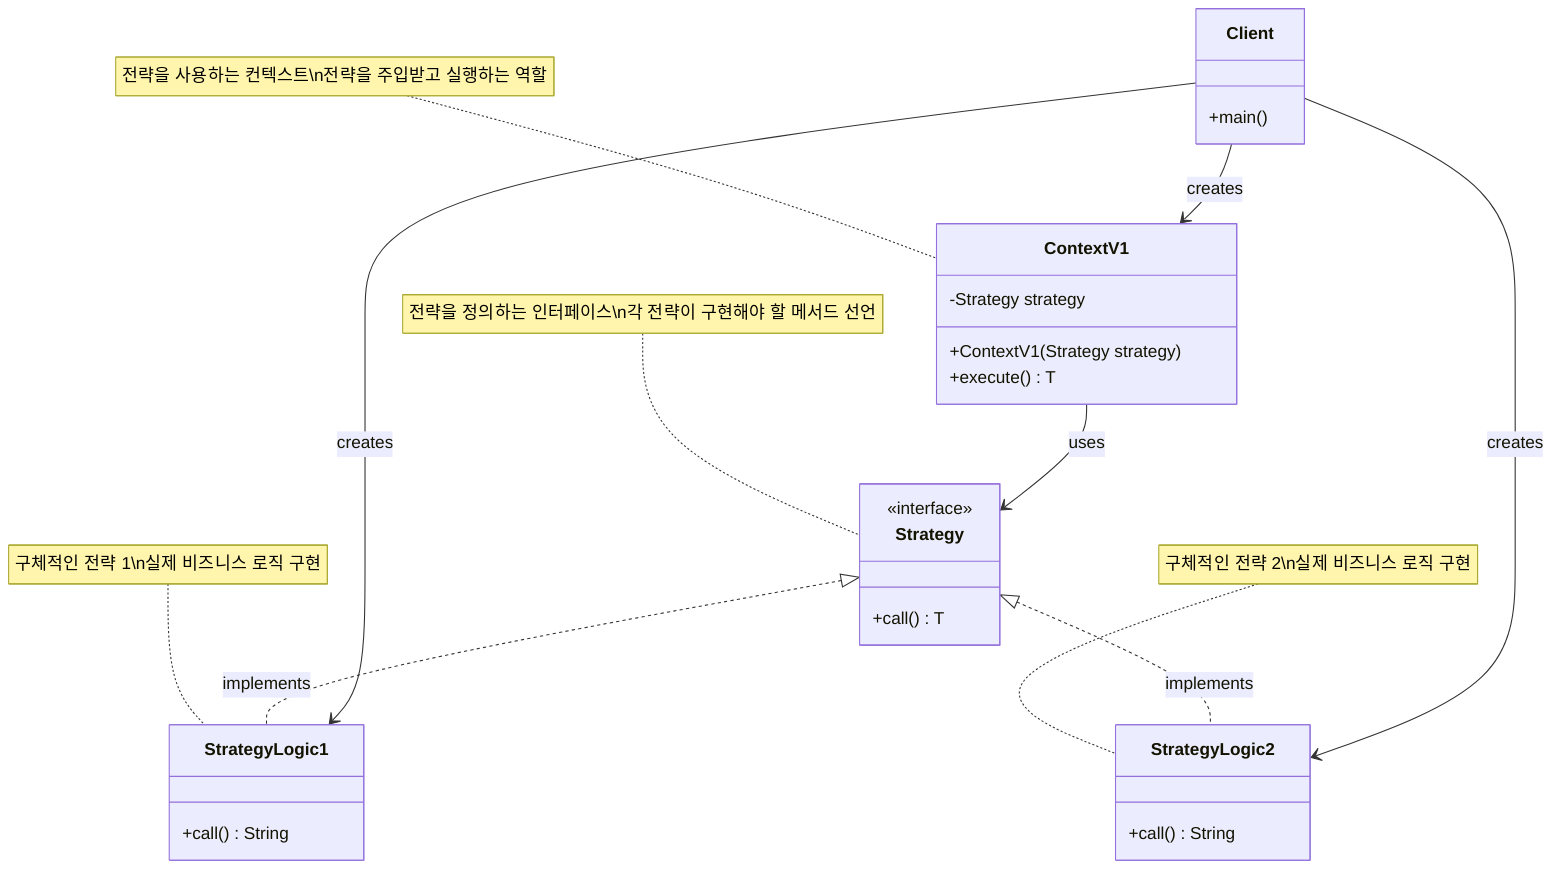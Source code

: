classDiagram
    class Strategy {
        <<interface>>
        +call() T
    }
    
    class ContextV1 {
        -Strategy strategy
        +ContextV1(Strategy strategy)
        +execute() T
    }
    
    class StrategyLogic1 {
        +call() String
    }
    
    class StrategyLogic2 {
        +call() String
    }
    
    class Client {
        +main()
    }
    
    Strategy <|.. StrategyLogic1 : implements
    Strategy <|.. StrategyLogic2 : implements
    ContextV1 --> Strategy : uses
    Client --> ContextV1 : creates
    Client --> StrategyLogic1 : creates
    Client --> StrategyLogic2 : creates
    
    note for Strategy "전략을 정의하는 인터페이스\n각 전략이 구현해야 할 메서드 선언"
    note for ContextV1 "전략을 사용하는 컨텍스트\n전략을 주입받고 실행하는 역할"
    note for StrategyLogic1 "구체적인 전략 1\n실제 비즈니스 로직 구현"
    note for StrategyLogic2 "구체적인 전략 2\n실제 비즈니스 로직 구현"